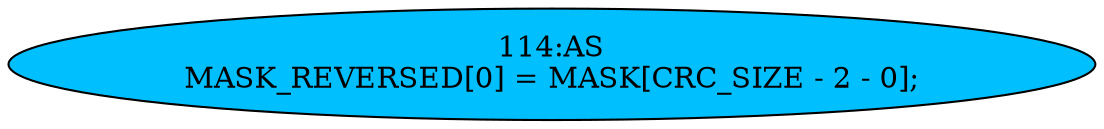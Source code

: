 strict digraph "" {
	node [label="\N"];
	"114:AS"	 [ast="<pyverilog.vparser.ast.Assign object at 0x7f1596dd90d0>",
		def_var="['MASK_REVERSED']",
		fillcolor=deepskyblue,
		label="114:AS
MASK_REVERSED[0] = MASK[CRC_SIZE - 2 - 0];",
		statements="[]",
		style=filled,
		typ=Assign,
		use_var="['CRC_SIZE']"];
}
